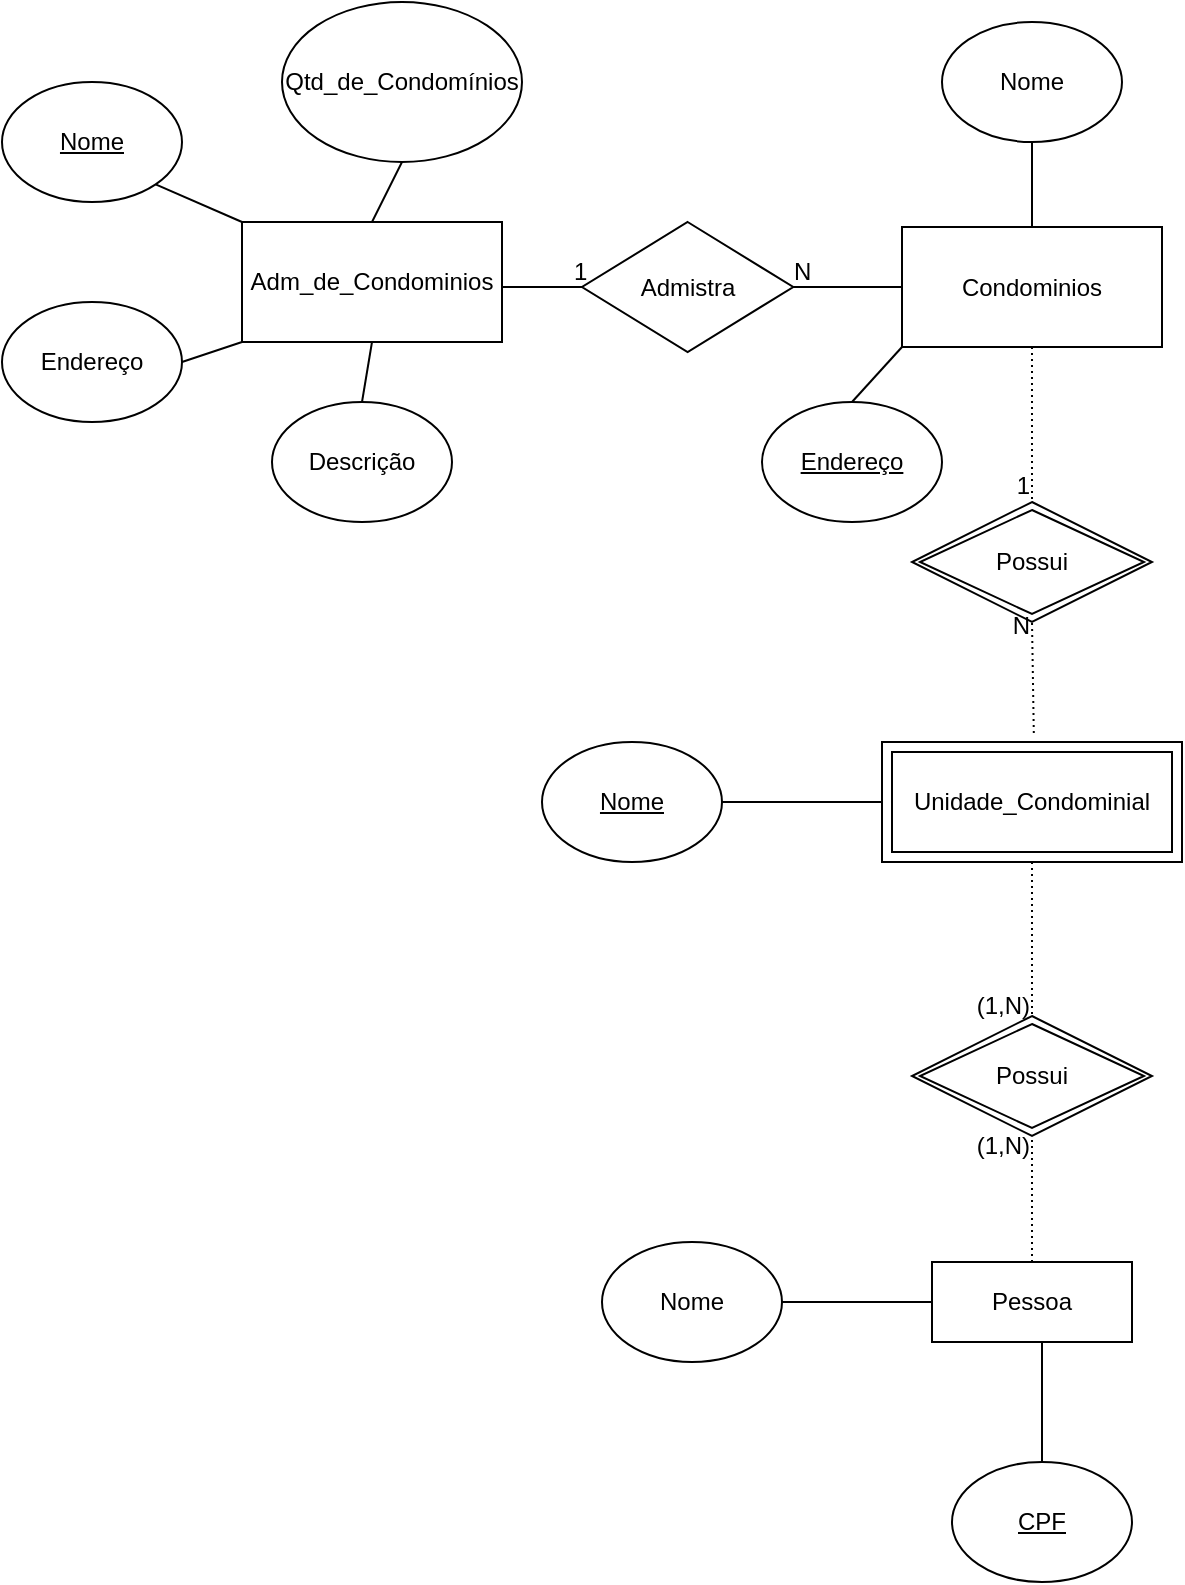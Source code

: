 <mxfile version="21.7.1" type="github">
  <diagram name="Página-1" id="ylYgyw5W7tvSihktAD71">
    <mxGraphModel dx="1195" dy="663" grid="1" gridSize="10" guides="1" tooltips="1" connect="1" arrows="1" fold="1" page="1" pageScale="1" pageWidth="827" pageHeight="1169" math="0" shadow="0">
      <root>
        <mxCell id="0" />
        <mxCell id="1" parent="0" />
        <mxCell id="dRHbC1ZIVhRI3AUWjBxq-1" value="Adm_de_Condominios" style="rounded=0;whiteSpace=wrap;html=1;" vertex="1" parent="1">
          <mxGeometry x="120" y="110" width="130" height="60" as="geometry" />
        </mxCell>
        <mxCell id="dRHbC1ZIVhRI3AUWjBxq-2" value="Endereço" style="ellipse;whiteSpace=wrap;html=1;fontStyle=0" vertex="1" parent="1">
          <mxGeometry y="150" width="90" height="60" as="geometry" />
        </mxCell>
        <mxCell id="dRHbC1ZIVhRI3AUWjBxq-3" value="" style="endArrow=none;html=1;rounded=0;entryX=0;entryY=1;entryDx=0;entryDy=0;exitX=1;exitY=0.5;exitDx=0;exitDy=0;" edge="1" parent="1" source="dRHbC1ZIVhRI3AUWjBxq-2" target="dRHbC1ZIVhRI3AUWjBxq-1">
          <mxGeometry width="50" height="50" relative="1" as="geometry">
            <mxPoint x="60" y="250" as="sourcePoint" />
            <mxPoint x="110" y="200" as="targetPoint" />
          </mxGeometry>
        </mxCell>
        <mxCell id="dRHbC1ZIVhRI3AUWjBxq-4" value="Nome" style="ellipse;whiteSpace=wrap;html=1;fontStyle=4" vertex="1" parent="1">
          <mxGeometry y="40" width="90" height="60" as="geometry" />
        </mxCell>
        <mxCell id="dRHbC1ZIVhRI3AUWjBxq-5" value="" style="endArrow=none;html=1;rounded=0;entryX=1;entryY=1;entryDx=0;entryDy=0;" edge="1" parent="1" target="dRHbC1ZIVhRI3AUWjBxq-4">
          <mxGeometry width="50" height="50" relative="1" as="geometry">
            <mxPoint x="120" y="110" as="sourcePoint" />
            <mxPoint x="170" y="60" as="targetPoint" />
          </mxGeometry>
        </mxCell>
        <mxCell id="dRHbC1ZIVhRI3AUWjBxq-6" value="Qtd_de_Condomínios" style="ellipse;whiteSpace=wrap;html=1;fontStyle=0" vertex="1" parent="1">
          <mxGeometry x="140" width="120" height="80" as="geometry" />
        </mxCell>
        <mxCell id="dRHbC1ZIVhRI3AUWjBxq-7" value="Descrição" style="ellipse;whiteSpace=wrap;html=1;" vertex="1" parent="1">
          <mxGeometry x="135" y="200" width="90" height="60" as="geometry" />
        </mxCell>
        <mxCell id="dRHbC1ZIVhRI3AUWjBxq-8" value="" style="endArrow=none;html=1;rounded=0;entryX=0.5;entryY=1;entryDx=0;entryDy=0;exitX=0.5;exitY=0;exitDx=0;exitDy=0;" edge="1" parent="1" source="dRHbC1ZIVhRI3AUWjBxq-7" target="dRHbC1ZIVhRI3AUWjBxq-1">
          <mxGeometry width="50" height="50" relative="1" as="geometry">
            <mxPoint x="175" y="200" as="sourcePoint" />
            <mxPoint x="225" y="150" as="targetPoint" />
          </mxGeometry>
        </mxCell>
        <mxCell id="dRHbC1ZIVhRI3AUWjBxq-9" value="" style="endArrow=none;html=1;rounded=0;entryX=0.5;entryY=1;entryDx=0;entryDy=0;exitX=0.5;exitY=0;exitDx=0;exitDy=0;" edge="1" parent="1" source="dRHbC1ZIVhRI3AUWjBxq-1" target="dRHbC1ZIVhRI3AUWjBxq-6">
          <mxGeometry width="50" height="50" relative="1" as="geometry">
            <mxPoint x="240" y="150" as="sourcePoint" />
            <mxPoint x="290" y="100" as="targetPoint" />
          </mxGeometry>
        </mxCell>
        <mxCell id="dRHbC1ZIVhRI3AUWjBxq-10" value="" style="endArrow=none;html=1;rounded=0;" edge="1" parent="1">
          <mxGeometry width="50" height="50" relative="1" as="geometry">
            <mxPoint x="250" y="142.5" as="sourcePoint" />
            <mxPoint x="290" y="142.5" as="targetPoint" />
          </mxGeometry>
        </mxCell>
        <mxCell id="dRHbC1ZIVhRI3AUWjBxq-11" value="Admistra" style="rhombus;whiteSpace=wrap;html=1;" vertex="1" parent="1">
          <mxGeometry x="290" y="110" width="105.63" height="65" as="geometry" />
        </mxCell>
        <mxCell id="dRHbC1ZIVhRI3AUWjBxq-12" value="Condominios" style="rounded=0;whiteSpace=wrap;html=1;" vertex="1" parent="1">
          <mxGeometry x="450" y="112.5" width="130" height="60" as="geometry" />
        </mxCell>
        <mxCell id="dRHbC1ZIVhRI3AUWjBxq-13" value="" style="endArrow=none;html=1;rounded=0;entryX=0;entryY=0.5;entryDx=0;entryDy=0;exitX=1;exitY=0.5;exitDx=0;exitDy=0;" edge="1" parent="1" source="dRHbC1ZIVhRI3AUWjBxq-11" target="dRHbC1ZIVhRI3AUWjBxq-12">
          <mxGeometry width="50" height="50" relative="1" as="geometry">
            <mxPoint x="396" y="140" as="sourcePoint" />
            <mxPoint x="445.63" y="90" as="targetPoint" />
          </mxGeometry>
        </mxCell>
        <mxCell id="dRHbC1ZIVhRI3AUWjBxq-14" value="" style="endArrow=none;html=1;rounded=0;exitX=0.5;exitY=0;exitDx=0;exitDy=0;" edge="1" parent="1" source="dRHbC1ZIVhRI3AUWjBxq-12">
          <mxGeometry width="50" height="50" relative="1" as="geometry">
            <mxPoint x="510" y="112.5" as="sourcePoint" />
            <mxPoint x="515" y="70" as="targetPoint" />
          </mxGeometry>
        </mxCell>
        <mxCell id="dRHbC1ZIVhRI3AUWjBxq-15" value="Nome" style="ellipse;whiteSpace=wrap;html=1;" vertex="1" parent="1">
          <mxGeometry x="470" y="10" width="90" height="60" as="geometry" />
        </mxCell>
        <mxCell id="dRHbC1ZIVhRI3AUWjBxq-16" value="&lt;u&gt;Endereço&lt;/u&gt;" style="ellipse;whiteSpace=wrap;html=1;" vertex="1" parent="1">
          <mxGeometry x="380" y="200" width="90" height="60" as="geometry" />
        </mxCell>
        <mxCell id="dRHbC1ZIVhRI3AUWjBxq-17" value="" style="endArrow=none;html=1;rounded=0;entryX=0;entryY=1;entryDx=0;entryDy=0;exitX=0.5;exitY=0;exitDx=0;exitDy=0;" edge="1" parent="1" source="dRHbC1ZIVhRI3AUWjBxq-16" target="dRHbC1ZIVhRI3AUWjBxq-12">
          <mxGeometry width="50" height="50" relative="1" as="geometry">
            <mxPoint x="500" y="210" as="sourcePoint" />
            <mxPoint x="540" y="240" as="targetPoint" />
          </mxGeometry>
        </mxCell>
        <mxCell id="dRHbC1ZIVhRI3AUWjBxq-21" value="1" style="text;strokeColor=none;fillColor=none;align=left;verticalAlign=middle;spacingLeft=4;spacingRight=4;overflow=hidden;points=[[0,0.5],[1,0.5]];portConstraint=eastwest;rotatable=0;whiteSpace=wrap;html=1;" vertex="1" parent="1">
          <mxGeometry x="280" y="120" width="20" height="30" as="geometry" />
        </mxCell>
        <mxCell id="dRHbC1ZIVhRI3AUWjBxq-22" value="N" style="text;strokeColor=none;fillColor=none;align=left;verticalAlign=middle;spacingLeft=4;spacingRight=4;overflow=hidden;points=[[0,0.5],[1,0.5]];portConstraint=eastwest;rotatable=0;whiteSpace=wrap;html=1;" vertex="1" parent="1">
          <mxGeometry x="390" y="120" width="20" height="30" as="geometry" />
        </mxCell>
        <mxCell id="dRHbC1ZIVhRI3AUWjBxq-27" value="Unidade_Condominial" style="shape=ext;margin=3;double=1;whiteSpace=wrap;html=1;align=center;" vertex="1" parent="1">
          <mxGeometry x="440" y="370" width="150" height="60" as="geometry" />
        </mxCell>
        <mxCell id="dRHbC1ZIVhRI3AUWjBxq-32" value="Possui" style="shape=rhombus;double=1;perimeter=rhombusPerimeter;whiteSpace=wrap;html=1;align=center;" vertex="1" parent="1">
          <mxGeometry x="455" y="250" width="120" height="60" as="geometry" />
        </mxCell>
        <mxCell id="dRHbC1ZIVhRI3AUWjBxq-35" value="" style="endArrow=none;html=1;rounded=0;dashed=1;dashPattern=1 2;exitX=0.5;exitY=1;exitDx=0;exitDy=0;entryX=0.5;entryY=0;entryDx=0;entryDy=0;" edge="1" parent="1" source="dRHbC1ZIVhRI3AUWjBxq-12" target="dRHbC1ZIVhRI3AUWjBxq-32">
          <mxGeometry relative="1" as="geometry">
            <mxPoint x="310" y="190" as="sourcePoint" />
            <mxPoint x="470" y="190" as="targetPoint" />
          </mxGeometry>
        </mxCell>
        <mxCell id="dRHbC1ZIVhRI3AUWjBxq-36" value="1" style="resizable=0;html=1;whiteSpace=wrap;align=right;verticalAlign=bottom;" connectable="0" vertex="1" parent="dRHbC1ZIVhRI3AUWjBxq-35">
          <mxGeometry x="1" relative="1" as="geometry" />
        </mxCell>
        <mxCell id="dRHbC1ZIVhRI3AUWjBxq-37" value="" style="endArrow=none;html=1;rounded=0;dashed=1;dashPattern=1 2;exitX=0.506;exitY=-0.075;exitDx=0;exitDy=0;exitPerimeter=0;entryX=0.5;entryY=1;entryDx=0;entryDy=0;" edge="1" parent="1" source="dRHbC1ZIVhRI3AUWjBxq-27" target="dRHbC1ZIVhRI3AUWjBxq-32">
          <mxGeometry relative="1" as="geometry">
            <mxPoint x="450" y="330" as="sourcePoint" />
            <mxPoint x="516" y="330" as="targetPoint" />
          </mxGeometry>
        </mxCell>
        <mxCell id="dRHbC1ZIVhRI3AUWjBxq-38" value="N" style="resizable=0;html=1;whiteSpace=wrap;align=right;verticalAlign=bottom;" connectable="0" vertex="1" parent="dRHbC1ZIVhRI3AUWjBxq-37">
          <mxGeometry x="1" relative="1" as="geometry">
            <mxPoint y="10" as="offset" />
          </mxGeometry>
        </mxCell>
        <mxCell id="dRHbC1ZIVhRI3AUWjBxq-40" value="" style="endArrow=none;html=1;rounded=0;" edge="1" parent="1">
          <mxGeometry width="50" height="50" relative="1" as="geometry">
            <mxPoint x="360" y="400" as="sourcePoint" />
            <mxPoint x="440" y="400" as="targetPoint" />
          </mxGeometry>
        </mxCell>
        <mxCell id="dRHbC1ZIVhRI3AUWjBxq-41" value="&lt;u&gt;Nome&lt;/u&gt;" style="ellipse;whiteSpace=wrap;html=1;" vertex="1" parent="1">
          <mxGeometry x="270" y="370" width="90" height="60" as="geometry" />
        </mxCell>
        <mxCell id="dRHbC1ZIVhRI3AUWjBxq-42" value="Possui" style="shape=rhombus;double=1;perimeter=rhombusPerimeter;whiteSpace=wrap;html=1;align=center;" vertex="1" parent="1">
          <mxGeometry x="455" y="507" width="120" height="60" as="geometry" />
        </mxCell>
        <mxCell id="dRHbC1ZIVhRI3AUWjBxq-43" value="" style="endArrow=none;html=1;rounded=0;dashed=1;dashPattern=1 2;exitX=0.5;exitY=1;exitDx=0;exitDy=0;entryX=0.5;entryY=0;entryDx=0;entryDy=0;" edge="1" parent="1" target="dRHbC1ZIVhRI3AUWjBxq-42">
          <mxGeometry relative="1" as="geometry">
            <mxPoint x="515" y="430" as="sourcePoint" />
            <mxPoint x="470" y="447" as="targetPoint" />
          </mxGeometry>
        </mxCell>
        <mxCell id="dRHbC1ZIVhRI3AUWjBxq-44" value="(1,N)" style="resizable=0;html=1;whiteSpace=wrap;align=right;verticalAlign=bottom;" connectable="0" vertex="1" parent="dRHbC1ZIVhRI3AUWjBxq-43">
          <mxGeometry x="1" relative="1" as="geometry">
            <mxPoint y="3" as="offset" />
          </mxGeometry>
        </mxCell>
        <mxCell id="dRHbC1ZIVhRI3AUWjBxq-45" value="" style="endArrow=none;html=1;rounded=0;dashed=1;dashPattern=1 2;entryX=0.5;entryY=1;entryDx=0;entryDy=0;" edge="1" parent="1" target="dRHbC1ZIVhRI3AUWjBxq-42">
          <mxGeometry relative="1" as="geometry">
            <mxPoint x="515" y="630" as="sourcePoint" />
            <mxPoint x="516" y="587" as="targetPoint" />
          </mxGeometry>
        </mxCell>
        <mxCell id="dRHbC1ZIVhRI3AUWjBxq-48" value="(1,N)" style="resizable=0;html=1;whiteSpace=wrap;align=right;verticalAlign=bottom;" connectable="0" vertex="1" parent="1">
          <mxGeometry x="515.0" y="580.001" as="geometry" />
        </mxCell>
        <mxCell id="dRHbC1ZIVhRI3AUWjBxq-49" value="Pessoa" style="whiteSpace=wrap;html=1;align=center;" vertex="1" parent="1">
          <mxGeometry x="465" y="630" width="100" height="40" as="geometry" />
        </mxCell>
        <mxCell id="dRHbC1ZIVhRI3AUWjBxq-52" value="" style="endArrow=none;html=1;rounded=0;entryX=0;entryY=0.5;entryDx=0;entryDy=0;" edge="1" parent="1" target="dRHbC1ZIVhRI3AUWjBxq-49">
          <mxGeometry relative="1" as="geometry">
            <mxPoint x="390" y="650" as="sourcePoint" />
            <mxPoint x="440" y="660" as="targetPoint" />
          </mxGeometry>
        </mxCell>
        <mxCell id="dRHbC1ZIVhRI3AUWjBxq-53" value="Nome" style="ellipse;whiteSpace=wrap;html=1;fontStyle=0" vertex="1" parent="1">
          <mxGeometry x="300" y="620" width="90" height="60" as="geometry" />
        </mxCell>
        <mxCell id="dRHbC1ZIVhRI3AUWjBxq-54" value="" style="endArrow=none;html=1;rounded=0;" edge="1" parent="1">
          <mxGeometry width="50" height="50" relative="1" as="geometry">
            <mxPoint x="520" y="730" as="sourcePoint" />
            <mxPoint x="520" y="670" as="targetPoint" />
          </mxGeometry>
        </mxCell>
        <mxCell id="dRHbC1ZIVhRI3AUWjBxq-55" value="CPF" style="ellipse;whiteSpace=wrap;html=1;fontStyle=4" vertex="1" parent="1">
          <mxGeometry x="475" y="730" width="90" height="60" as="geometry" />
        </mxCell>
      </root>
    </mxGraphModel>
  </diagram>
</mxfile>
